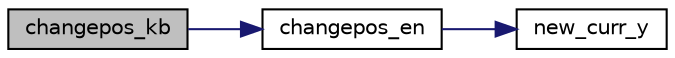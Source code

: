 digraph "changepos_kb"
{
 // LATEX_PDF_SIZE
  edge [fontname="Helvetica",fontsize="10",labelfontname="Helvetica",labelfontsize="10"];
  node [fontname="Helvetica",fontsize="10",shape=record];
  rankdir="LR";
  Node1 [label="changepos_kb",height=0.2,width=0.4,color="black", fillcolor="grey75", style="filled", fontcolor="black",tooltip="move o elemento en passado como argumento , dependendo do seu speed e do valor de counter ."];
  Node1 -> Node2 [color="midnightblue",fontsize="10",style="solid",fontname="Helvetica"];
  Node2 [label="changepos_en",height=0.2,width=0.4,color="black", fillcolor="white", style="filled",URL="$enemies_8c.html#acb5953a31eeeacbaa5d9c716497ab743",tooltip="muda em diff a posicao dos elementos de tief e verifica se eles nao passam do limite vertical(690)."];
  Node2 -> Node3 [color="midnightblue",fontsize="10",style="solid",fontname="Helvetica"];
  Node3 [label="new_curr_y",height=0.2,width=0.4,color="black", fillcolor="white", style="filled",URL="$enemies_8c.html#af0fbf97eafafe839d0abf28a630f11a7",tooltip="atualiza o membro curr_y do elemento passado por argumento."];
}

